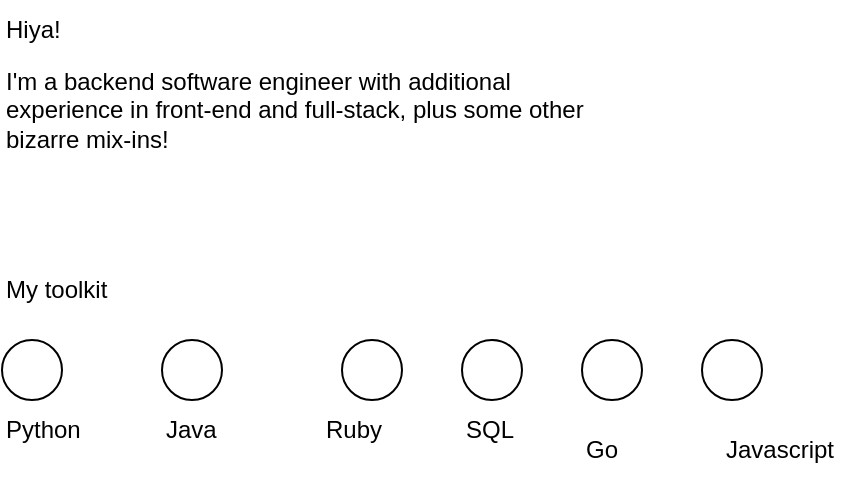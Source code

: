 <mxfile>
    <diagram id="4a2uINDKDgaMnH1g5FBj" name="Page-1">
        <mxGraphModel dx="798" dy="465" grid="1" gridSize="10" guides="1" tooltips="1" connect="1" arrows="1" fold="1" page="1" pageScale="1" pageWidth="850" pageHeight="1100" math="0" shadow="0">
            <root>
                <mxCell id="0"/>
                <mxCell id="1" parent="0"/>
                <mxCell id="2" value="Hiya!&amp;nbsp;" style="text;strokeColor=none;align=left;fillColor=none;html=1;verticalAlign=middle;whiteSpace=wrap;rounded=0;" vertex="1" parent="1">
                    <mxGeometry x="120" y="60" width="60" height="30" as="geometry"/>
                </mxCell>
                <mxCell id="3" value="I'm a backend software engineer with additional experience in front-end and full-stack, plus some other bizarre mix-ins!" style="text;strokeColor=none;align=left;fillColor=none;html=1;verticalAlign=middle;whiteSpace=wrap;rounded=0;" vertex="1" parent="1">
                    <mxGeometry x="120" y="100" width="310" height="30" as="geometry"/>
                </mxCell>
                <mxCell id="4" value="My toolkit" style="text;strokeColor=none;align=left;fillColor=none;html=1;verticalAlign=middle;whiteSpace=wrap;rounded=0;" vertex="1" parent="1">
                    <mxGeometry x="120" y="190" width="60" height="30" as="geometry"/>
                </mxCell>
                <mxCell id="5" value="" style="ellipse;whiteSpace=wrap;html=1;aspect=fixed;" vertex="1" parent="1">
                    <mxGeometry x="120" y="230" width="30" height="30" as="geometry"/>
                </mxCell>
                <mxCell id="6" value="Python" style="text;strokeColor=none;align=left;fillColor=none;html=1;verticalAlign=middle;whiteSpace=wrap;rounded=0;" vertex="1" parent="1">
                    <mxGeometry x="120" y="260" width="60" height="30" as="geometry"/>
                </mxCell>
                <mxCell id="7" value="Java" style="text;strokeColor=none;align=left;fillColor=none;html=1;verticalAlign=middle;whiteSpace=wrap;rounded=0;" vertex="1" parent="1">
                    <mxGeometry x="200" y="260" width="60" height="30" as="geometry"/>
                </mxCell>
                <mxCell id="8" value="" style="ellipse;whiteSpace=wrap;html=1;aspect=fixed;" vertex="1" parent="1">
                    <mxGeometry x="200" y="230" width="30" height="30" as="geometry"/>
                </mxCell>
                <mxCell id="10" value="" style="ellipse;whiteSpace=wrap;html=1;aspect=fixed;" vertex="1" parent="1">
                    <mxGeometry x="290" y="230" width="30" height="30" as="geometry"/>
                </mxCell>
                <mxCell id="11" value="Ruby" style="text;strokeColor=none;align=left;fillColor=none;html=1;verticalAlign=middle;whiteSpace=wrap;rounded=0;" vertex="1" parent="1">
                    <mxGeometry x="280" y="260" width="60" height="30" as="geometry"/>
                </mxCell>
                <mxCell id="12" value="SQL" style="text;strokeColor=none;align=left;fillColor=none;html=1;verticalAlign=middle;whiteSpace=wrap;rounded=0;" vertex="1" parent="1">
                    <mxGeometry x="350" y="260" width="60" height="30" as="geometry"/>
                </mxCell>
                <mxCell id="13" value="" style="ellipse;whiteSpace=wrap;html=1;aspect=fixed;" vertex="1" parent="1">
                    <mxGeometry x="350" y="230" width="30" height="30" as="geometry"/>
                </mxCell>
                <mxCell id="14" value="" style="ellipse;whiteSpace=wrap;html=1;aspect=fixed;" vertex="1" parent="1">
                    <mxGeometry x="410" y="230" width="30" height="30" as="geometry"/>
                </mxCell>
                <mxCell id="15" value="Go" style="text;strokeColor=none;align=left;fillColor=none;html=1;verticalAlign=middle;whiteSpace=wrap;rounded=0;" vertex="1" parent="1">
                    <mxGeometry x="410" y="270" width="60" height="30" as="geometry"/>
                </mxCell>
                <mxCell id="16" value="" style="ellipse;whiteSpace=wrap;html=1;aspect=fixed;" vertex="1" parent="1">
                    <mxGeometry x="470" y="230" width="30" height="30" as="geometry"/>
                </mxCell>
                <mxCell id="17" value="Javascript" style="text;strokeColor=none;align=left;fillColor=none;html=1;verticalAlign=middle;whiteSpace=wrap;rounded=0;" vertex="1" parent="1">
                    <mxGeometry x="480" y="270" width="60" height="30" as="geometry"/>
                </mxCell>
            </root>
        </mxGraphModel>
    </diagram>
</mxfile>